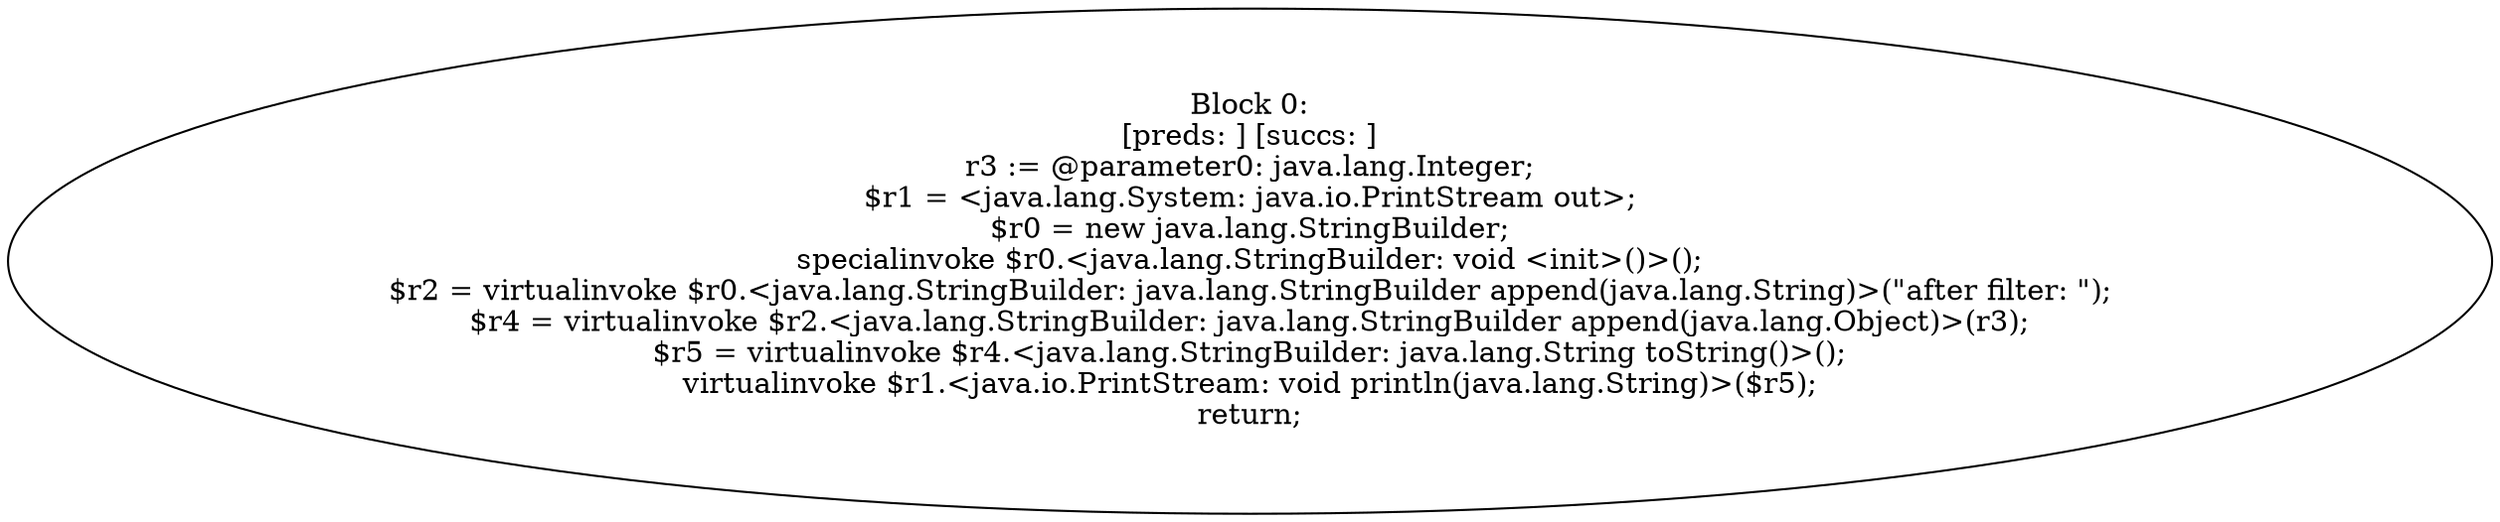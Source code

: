 digraph "unitGraph" {
    "Block 0:
[preds: ] [succs: ]
r3 := @parameter0: java.lang.Integer;
$r1 = <java.lang.System: java.io.PrintStream out>;
$r0 = new java.lang.StringBuilder;
specialinvoke $r0.<java.lang.StringBuilder: void <init>()>();
$r2 = virtualinvoke $r0.<java.lang.StringBuilder: java.lang.StringBuilder append(java.lang.String)>(\"after filter: \");
$r4 = virtualinvoke $r2.<java.lang.StringBuilder: java.lang.StringBuilder append(java.lang.Object)>(r3);
$r5 = virtualinvoke $r4.<java.lang.StringBuilder: java.lang.String toString()>();
virtualinvoke $r1.<java.io.PrintStream: void println(java.lang.String)>($r5);
return;
"
}

